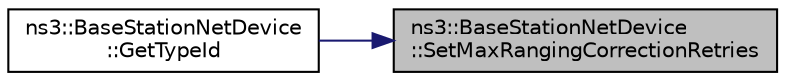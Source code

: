 digraph "ns3::BaseStationNetDevice::SetMaxRangingCorrectionRetries"
{
 // LATEX_PDF_SIZE
  edge [fontname="Helvetica",fontsize="10",labelfontname="Helvetica",labelfontsize="10"];
  node [fontname="Helvetica",fontsize="10",shape=record];
  rankdir="RL";
  Node1 [label="ns3::BaseStationNetDevice\l::SetMaxRangingCorrectionRetries",height=0.2,width=0.4,color="black", fillcolor="grey75", style="filled", fontcolor="black",tooltip=" "];
  Node1 -> Node2 [dir="back",color="midnightblue",fontsize="10",style="solid",fontname="Helvetica"];
  Node2 [label="ns3::BaseStationNetDevice\l::GetTypeId",height=0.2,width=0.4,color="black", fillcolor="white", style="filled",URL="$classns3_1_1_base_station_net_device.html#afadce9300324077db279e7720951e571",tooltip="Get the type ID."];
}
